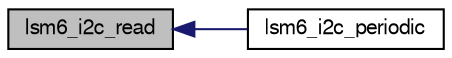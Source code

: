 digraph "lsm6_i2c_read"
{
  edge [fontname="FreeSans",fontsize="10",labelfontname="FreeSans",labelfontsize="10"];
  node [fontname="FreeSans",fontsize="10",shape=record];
  rankdir="LR";
  Node1 [label="lsm6_i2c_read",height=0.2,width=0.4,color="black", fillcolor="grey75", style="filled", fontcolor="black"];
  Node1 -> Node2 [dir="back",color="midnightblue",fontsize="10",style="solid",fontname="FreeSans"];
  Node2 [label="lsm6_i2c_periodic",height=0.2,width=0.4,color="black", fillcolor="white", style="filled",URL="$lsm6ds33__i2c_8h.html#ab535c69055846e6f741aab8112593130",tooltip="convenience function: read or start configuration if not already initialized "];
}
